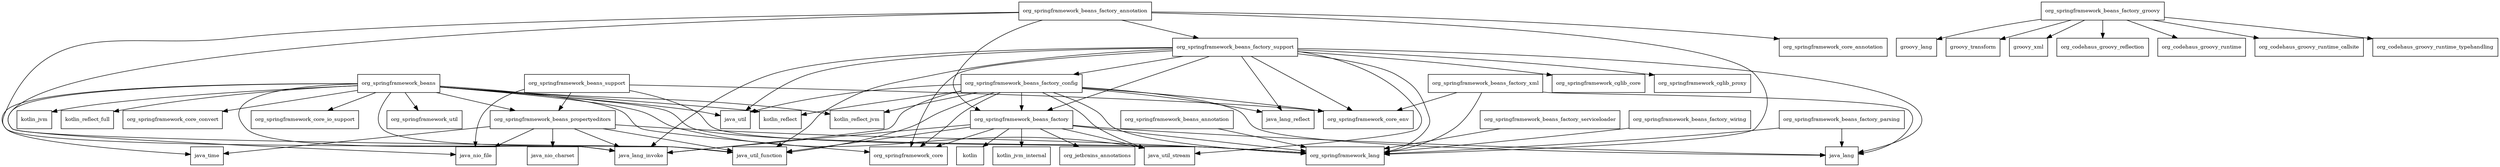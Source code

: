 digraph spring_beans_5_1_5_RELEASE_package_dependencies {
  node [shape = box, fontsize=10.0];
  org_springframework_beans -> java_lang_invoke;
  org_springframework_beans -> java_nio_file;
  org_springframework_beans -> java_time;
  org_springframework_beans -> java_util;
  org_springframework_beans -> java_util_function;
  org_springframework_beans -> java_util_stream;
  org_springframework_beans -> kotlin_jvm;
  org_springframework_beans -> kotlin_reflect;
  org_springframework_beans -> kotlin_reflect_full;
  org_springframework_beans -> kotlin_reflect_jvm;
  org_springframework_beans -> org_springframework_beans_propertyeditors;
  org_springframework_beans -> org_springframework_core;
  org_springframework_beans -> org_springframework_core_convert;
  org_springframework_beans -> org_springframework_core_io_support;
  org_springframework_beans -> org_springframework_lang;
  org_springframework_beans -> org_springframework_util;
  org_springframework_beans_annotation -> org_springframework_lang;
  org_springframework_beans_factory -> java_lang;
  org_springframework_beans_factory -> java_lang_invoke;
  org_springframework_beans_factory -> java_util_function;
  org_springframework_beans_factory -> java_util_stream;
  org_springframework_beans_factory -> kotlin;
  org_springframework_beans_factory -> kotlin_jvm_internal;
  org_springframework_beans_factory -> org_jetbrains_annotations;
  org_springframework_beans_factory -> org_springframework_core;
  org_springframework_beans_factory -> org_springframework_lang;
  org_springframework_beans_factory_annotation -> java_lang_invoke;
  org_springframework_beans_factory_annotation -> java_util_function;
  org_springframework_beans_factory_annotation -> org_springframework_beans_factory;
  org_springframework_beans_factory_annotation -> org_springframework_beans_factory_support;
  org_springframework_beans_factory_annotation -> org_springframework_core_annotation;
  org_springframework_beans_factory_annotation -> org_springframework_lang;
  org_springframework_beans_factory_config -> java_lang;
  org_springframework_beans_factory_config -> java_lang_invoke;
  org_springframework_beans_factory_config -> java_lang_reflect;
  org_springframework_beans_factory_config -> java_util;
  org_springframework_beans_factory_config -> java_util_function;
  org_springframework_beans_factory_config -> java_util_stream;
  org_springframework_beans_factory_config -> kotlin_reflect;
  org_springframework_beans_factory_config -> kotlin_reflect_jvm;
  org_springframework_beans_factory_config -> org_springframework_beans_factory;
  org_springframework_beans_factory_config -> org_springframework_core;
  org_springframework_beans_factory_config -> org_springframework_core_env;
  org_springframework_beans_factory_config -> org_springframework_lang;
  org_springframework_beans_factory_groovy -> groovy_lang;
  org_springframework_beans_factory_groovy -> groovy_transform;
  org_springframework_beans_factory_groovy -> groovy_xml;
  org_springframework_beans_factory_groovy -> org_codehaus_groovy_reflection;
  org_springframework_beans_factory_groovy -> org_codehaus_groovy_runtime;
  org_springframework_beans_factory_groovy -> org_codehaus_groovy_runtime_callsite;
  org_springframework_beans_factory_groovy -> org_codehaus_groovy_runtime_typehandling;
  org_springframework_beans_factory_parsing -> java_lang;
  org_springframework_beans_factory_parsing -> org_springframework_lang;
  org_springframework_beans_factory_serviceloader -> org_springframework_lang;
  org_springframework_beans_factory_support -> java_lang;
  org_springframework_beans_factory_support -> java_lang_invoke;
  org_springframework_beans_factory_support -> java_lang_reflect;
  org_springframework_beans_factory_support -> java_util;
  org_springframework_beans_factory_support -> java_util_function;
  org_springframework_beans_factory_support -> java_util_stream;
  org_springframework_beans_factory_support -> org_springframework_beans_factory;
  org_springframework_beans_factory_support -> org_springframework_beans_factory_config;
  org_springframework_beans_factory_support -> org_springframework_cglib_core;
  org_springframework_beans_factory_support -> org_springframework_cglib_proxy;
  org_springframework_beans_factory_support -> org_springframework_core;
  org_springframework_beans_factory_support -> org_springframework_core_env;
  org_springframework_beans_factory_support -> org_springframework_lang;
  org_springframework_beans_factory_wiring -> org_springframework_lang;
  org_springframework_beans_factory_xml -> java_lang;
  org_springframework_beans_factory_xml -> org_springframework_core_env;
  org_springframework_beans_factory_xml -> org_springframework_lang;
  org_springframework_beans_propertyeditors -> java_lang_invoke;
  org_springframework_beans_propertyeditors -> java_nio_charset;
  org_springframework_beans_propertyeditors -> java_nio_file;
  org_springframework_beans_propertyeditors -> java_time;
  org_springframework_beans_propertyeditors -> java_util_function;
  org_springframework_beans_propertyeditors -> org_springframework_lang;
  org_springframework_beans_support -> java_nio_file;
  org_springframework_beans_support -> org_springframework_beans_propertyeditors;
  org_springframework_beans_support -> org_springframework_core_env;
  org_springframework_beans_support -> org_springframework_lang;
}

